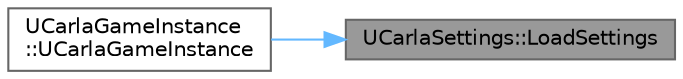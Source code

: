 digraph "UCarlaSettings::LoadSettings"
{
 // INTERACTIVE_SVG=YES
 // LATEX_PDF_SIZE
  bgcolor="transparent";
  edge [fontname=Helvetica,fontsize=10,labelfontname=Helvetica,labelfontsize=10];
  node [fontname=Helvetica,fontsize=10,shape=box,height=0.2,width=0.4];
  rankdir="RL";
  Node1 [id="Node000001",label="UCarlaSettings::LoadSettings",height=0.2,width=0.4,color="gray40", fillcolor="grey60", style="filled", fontcolor="black",tooltip="Load the settings based on the command-line arguments and the INI file if provided."];
  Node1 -> Node2 [id="edge1_Node000001_Node000002",dir="back",color="steelblue1",style="solid",tooltip=" "];
  Node2 [id="Node000002",label="UCarlaGameInstance\l::UCarlaGameInstance",height=0.2,width=0.4,color="grey40", fillcolor="white", style="filled",URL="$da/d55/classUCarlaGameInstance.html#a3b28f0bd7dba5a2857929f24f87927d2",tooltip=" "];
}
